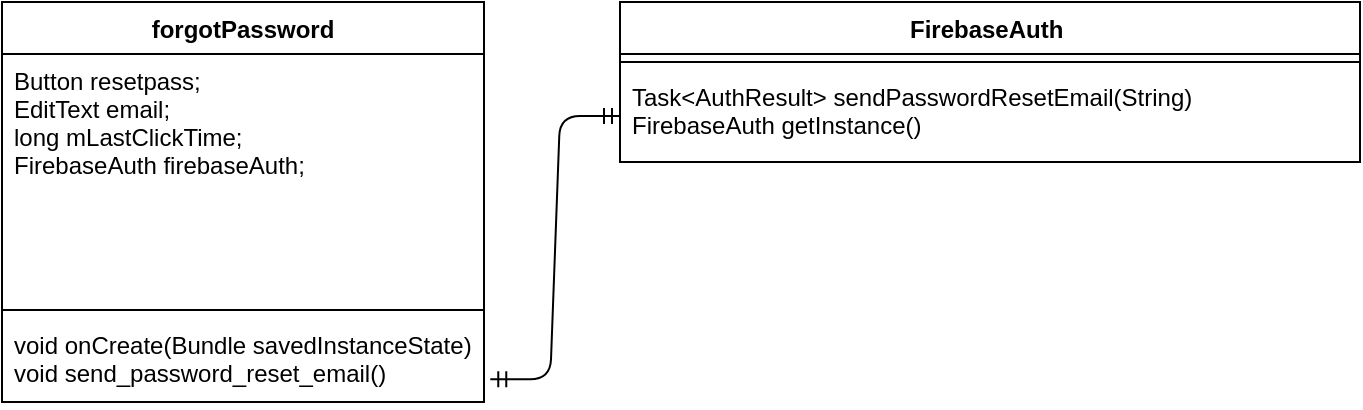 <mxfile version="10.6.1" type="github"><diagram id="jbWrVQzLuihNNCA9woJl" name="Page-1"><mxGraphModel dx="1010" dy="582" grid="1" gridSize="10" guides="1" tooltips="1" connect="1" arrows="1" fold="1" page="1" pageScale="1" pageWidth="827" pageHeight="1169" math="0" shadow="0"><root><mxCell id="0"/><mxCell id="1" parent="0"/><mxCell id="ONM7LrRocQEJqNIVSWy6-1" value="forgotPassword" style="swimlane;fontStyle=1;align=center;verticalAlign=top;childLayout=stackLayout;horizontal=1;startSize=26;horizontalStack=0;resizeParent=1;resizeParentMax=0;resizeLast=0;collapsible=1;marginBottom=0;" vertex="1" parent="1"><mxGeometry x="89" y="40" width="241" height="200" as="geometry"/></mxCell><mxCell id="ONM7LrRocQEJqNIVSWy6-2" value="Button resetpass;&#10;EditText email;&#10;long mLastClickTime;&#10;FirebaseAuth firebaseAuth;&#10;" style="text;strokeColor=none;fillColor=none;align=left;verticalAlign=top;spacingLeft=4;spacingRight=4;overflow=hidden;rotatable=0;points=[[0,0.5],[1,0.5]];portConstraint=eastwest;" vertex="1" parent="ONM7LrRocQEJqNIVSWy6-1"><mxGeometry y="26" width="241" height="124" as="geometry"/></mxCell><mxCell id="ONM7LrRocQEJqNIVSWy6-3" value="" style="line;strokeWidth=1;fillColor=none;align=left;verticalAlign=middle;spacingTop=-1;spacingLeft=3;spacingRight=3;rotatable=0;labelPosition=right;points=[];portConstraint=eastwest;" vertex="1" parent="ONM7LrRocQEJqNIVSWy6-1"><mxGeometry y="150" width="241" height="8" as="geometry"/></mxCell><mxCell id="ONM7LrRocQEJqNIVSWy6-4" value="void onCreate(Bundle savedInstanceState)&#10;void send_password_reset_email()&#10;" style="text;strokeColor=none;fillColor=none;align=left;verticalAlign=top;spacingLeft=4;spacingRight=4;overflow=hidden;rotatable=0;points=[[0,0.5],[1,0.5]];portConstraint=eastwest;" vertex="1" parent="ONM7LrRocQEJqNIVSWy6-1"><mxGeometry y="158" width="241" height="42" as="geometry"/></mxCell><mxCell id="ONM7LrRocQEJqNIVSWy6-5" value="FirebaseAuth " style="swimlane;fontStyle=1;align=center;verticalAlign=top;childLayout=stackLayout;horizontal=1;startSize=26;horizontalStack=0;resizeParent=1;resizeParentMax=0;resizeLast=0;collapsible=1;marginBottom=0;" vertex="1" parent="1"><mxGeometry x="398" y="40" width="370" height="80" as="geometry"/></mxCell><mxCell id="ONM7LrRocQEJqNIVSWy6-6" value="" style="line;strokeWidth=1;fillColor=none;align=left;verticalAlign=middle;spacingTop=-1;spacingLeft=3;spacingRight=3;rotatable=0;labelPosition=right;points=[];portConstraint=eastwest;" vertex="1" parent="ONM7LrRocQEJqNIVSWy6-5"><mxGeometry y="26" width="370" height="8" as="geometry"/></mxCell><mxCell id="ONM7LrRocQEJqNIVSWy6-7" value="Task&lt;AuthResult&gt; sendPasswordResetEmail(String)&#10;FirebaseAuth getInstance()&#10;&#10;" style="text;strokeColor=none;fillColor=none;align=left;verticalAlign=top;spacingLeft=4;spacingRight=4;overflow=hidden;rotatable=0;points=[[0,0.5],[1,0.5]];portConstraint=eastwest;" vertex="1" parent="ONM7LrRocQEJqNIVSWy6-5"><mxGeometry y="34" width="370" height="46" as="geometry"/></mxCell><mxCell id="ONM7LrRocQEJqNIVSWy6-8" value="" style="edgeStyle=entityRelationEdgeStyle;fontSize=12;html=1;endArrow=ERmandOne;startArrow=ERmandOne;exitX=1.013;exitY=0.729;exitDx=0;exitDy=0;exitPerimeter=0;entryX=0;entryY=0.5;entryDx=0;entryDy=0;" edge="1" parent="1" source="ONM7LrRocQEJqNIVSWy6-4" target="ONM7LrRocQEJqNIVSWy6-7"><mxGeometry width="100" height="100" relative="1" as="geometry"><mxPoint x="350" y="280" as="sourcePoint"/><mxPoint x="450" y="180" as="targetPoint"/></mxGeometry></mxCell></root></mxGraphModel></diagram></mxfile>